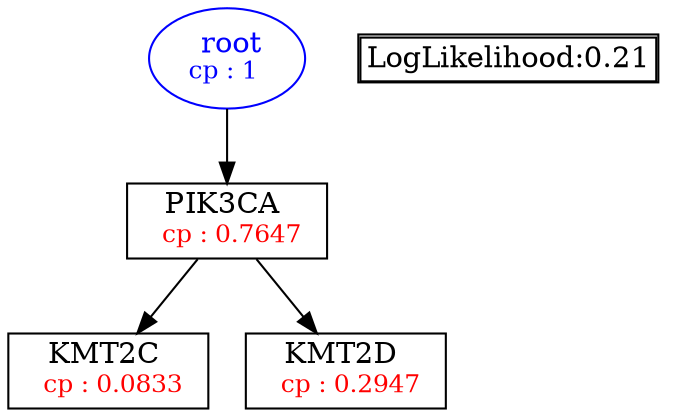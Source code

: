 digraph tree {
    "root" [label=<<font color='Blue'> root</font><br/><font color='Blue' POINT-SIZE='12'>cp : 1 </font>>, shape=oval, color=Blue];
    "S1" [label =<PIK3CA <br/> <font color='Red' POINT-SIZE='12'> cp : 0.7647 </font>>, shape=box];
    "S2" [label =<KMT2C <br/> <font color='Red' POINT-SIZE='12'> cp : 0.0833 </font>>, shape=box];
    "S3" [label =<KMT2D <br/> <font color='Red' POINT-SIZE='12'> cp : 0.2947 </font>>, shape=box];
    "root" -> "S1";
    "S1" -> "S2";
    "S1" -> "S3";

    node[shape=plaintext]
    fontsize="10"
    struct1 [label=
    <<TABLE BORDER="1" CELLBORDER="1" CELLSPACING="0" >
    <TR><TD ALIGN="LEFT">LogLikelihood:0.21</TD></TR>
    </TABLE>>];

}
